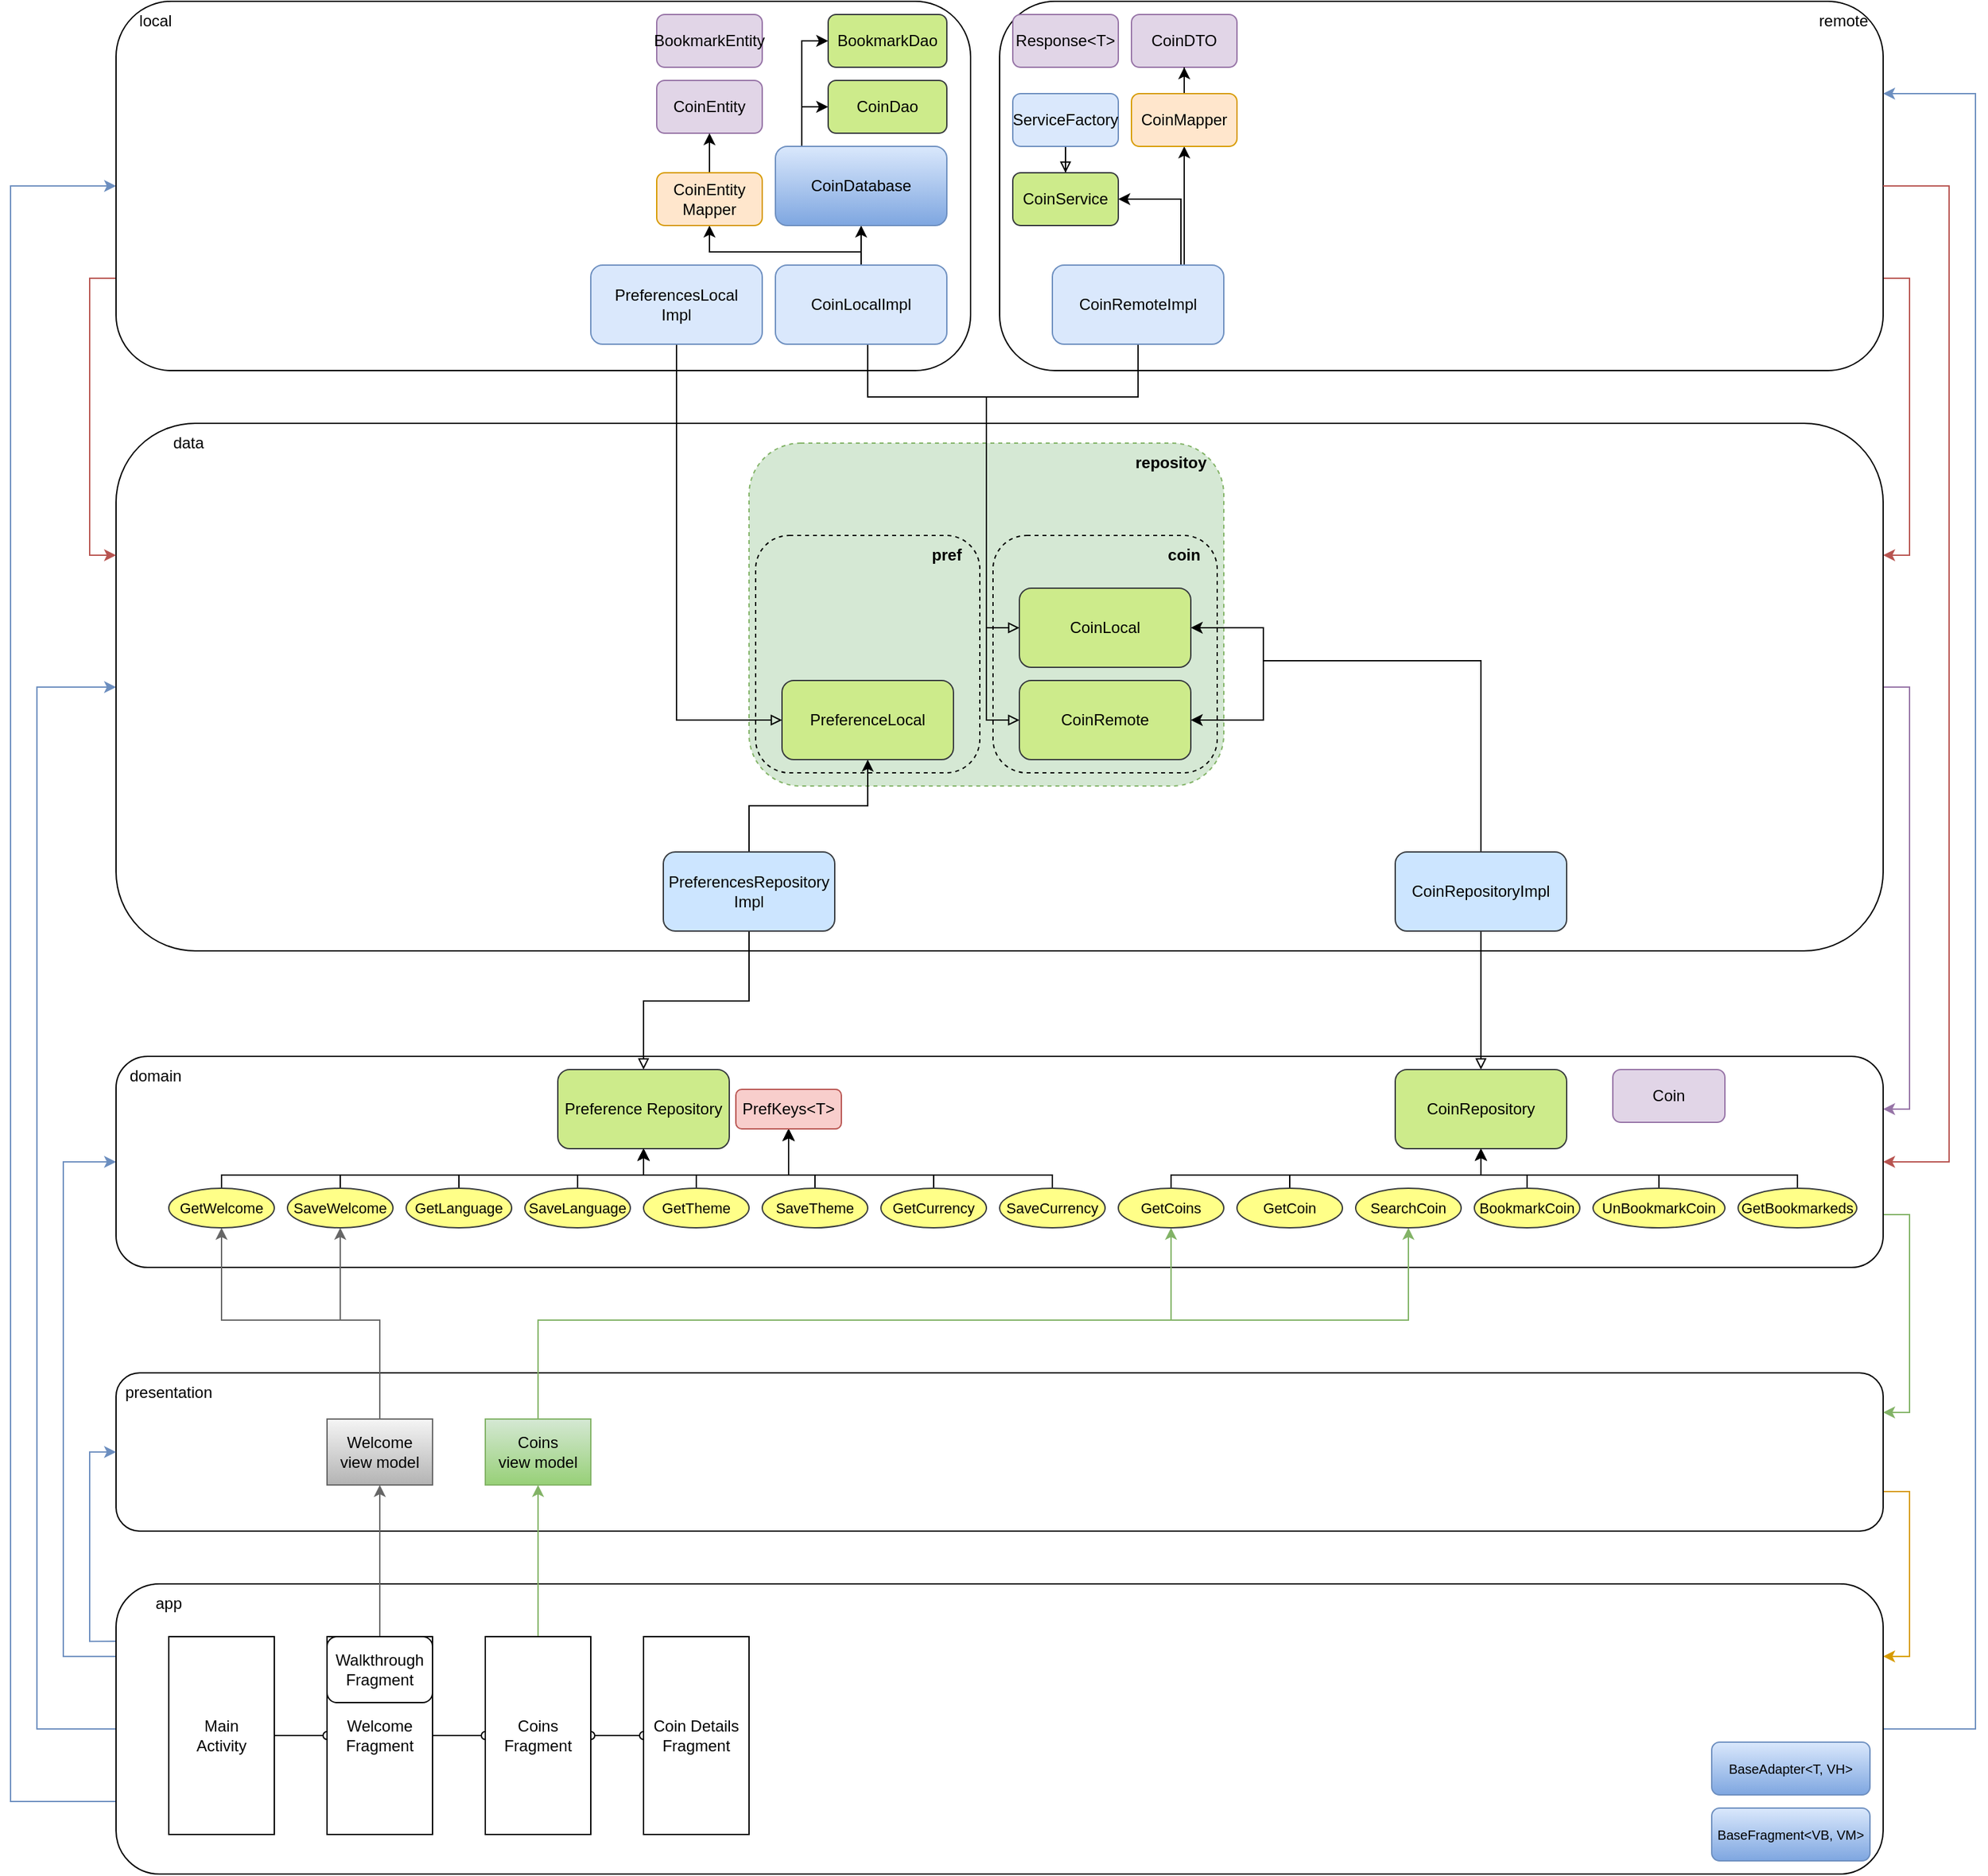 <mxfile version="20.5.3" type="embed"><diagram name="Page-1" id="-E-ZyIsvf_o6zxuURSaw"><mxGraphModel dx="1030" dy="540" grid="1" gridSize="10" guides="1" tooltips="1" connect="1" arrows="1" fold="1" page="1" pageScale="1" pageWidth="1100" pageHeight="850" math="0" shadow="0"><root><mxCell id="0"/><mxCell id="1" parent="0"/><mxCell id="66" style="edgeStyle=orthogonalEdgeStyle;rounded=0;orthogonalLoop=1;jettySize=auto;html=1;entryX=1;entryY=0.25;entryDx=0;entryDy=0;exitX=1;exitY=0.75;exitDx=0;exitDy=0;fillColor=#ffe6cc;strokeColor=#d79b00;" edge="1" parent="1" source="51" target="G5TcL7W7rNlP6_MCrIdF-5"><mxGeometry relative="1" as="geometry"/></mxCell><mxCell id="51" value="" style="rounded=1;whiteSpace=wrap;html=1;" parent="1" vertex="1"><mxGeometry x="100" y="1040" width="1340" height="120" as="geometry"/></mxCell><mxCell id="46" style="edgeStyle=orthogonalEdgeStyle;rounded=0;orthogonalLoop=1;jettySize=auto;html=1;entryX=1;entryY=0.25;entryDx=0;entryDy=0;exitX=1;exitY=0.75;exitDx=0;exitDy=0;fillColor=#f8cecc;strokeColor=#b85450;" parent="1" source="fiybinjcorVPDSeXrZhc-14" target="G5TcL7W7rNlP6_MCrIdF-7" edge="1"><mxGeometry relative="1" as="geometry"/></mxCell><mxCell id="fiybinjcorVPDSeXrZhc-14" value="" style="rounded=1;whiteSpace=wrap;html=1;sketch=0;" parent="1" vertex="1"><mxGeometry x="770" width="670" height="280" as="geometry"/></mxCell><mxCell id="8B-w7mvv9o2OIYqW0WXh-8" style="edgeStyle=orthogonalEdgeStyle;rounded=0;orthogonalLoop=1;jettySize=auto;html=1;entryX=1;entryY=0.25;entryDx=0;entryDy=0;fillColor=#dae8fc;strokeColor=#6c8ebf;" parent="1" target="fiybinjcorVPDSeXrZhc-14" edge="1"><mxGeometry relative="1" as="geometry"><Array as="points"><mxPoint x="1510" y="1310"/><mxPoint x="1510" y="70"/></Array><mxPoint x="1440" y="1310" as="sourcePoint"/></mxGeometry></mxCell><mxCell id="8B-w7mvv9o2OIYqW0WXh-9" style="edgeStyle=orthogonalEdgeStyle;rounded=0;orthogonalLoop=1;jettySize=auto;html=1;entryX=0;entryY=0.5;entryDx=0;entryDy=0;exitX=0;exitY=0.25;exitDx=0;exitDy=0;fillColor=#dae8fc;strokeColor=#6c8ebf;" parent="1" source="G5TcL7W7rNlP6_MCrIdF-5" target="G5TcL7W7rNlP6_MCrIdF-8" edge="1"><mxGeometry relative="1" as="geometry"><Array as="points"><mxPoint x="60" y="1255"/><mxPoint x="60" y="880"/></Array></mxGeometry></mxCell><mxCell id="8B-w7mvv9o2OIYqW0WXh-10" style="edgeStyle=orthogonalEdgeStyle;rounded=0;orthogonalLoop=1;jettySize=auto;html=1;entryX=0;entryY=0.5;entryDx=0;entryDy=0;exitX=0;exitY=0.5;exitDx=0;exitDy=0;fillColor=#dae8fc;strokeColor=#6c8ebf;" parent="1" source="G5TcL7W7rNlP6_MCrIdF-5" target="G5TcL7W7rNlP6_MCrIdF-7" edge="1"><mxGeometry relative="1" as="geometry"><Array as="points"><mxPoint x="40" y="1310"/><mxPoint x="40" y="520"/></Array></mxGeometry></mxCell><mxCell id="8B-w7mvv9o2OIYqW0WXh-11" style="edgeStyle=orthogonalEdgeStyle;rounded=0;orthogonalLoop=1;jettySize=auto;html=1;entryX=0;entryY=0.5;entryDx=0;entryDy=0;exitX=0;exitY=0.75;exitDx=0;exitDy=0;fillColor=#dae8fc;strokeColor=#6c8ebf;" parent="1" source="G5TcL7W7rNlP6_MCrIdF-5" target="diqrvNJ3otsn1pAlMp7g-17" edge="1"><mxGeometry relative="1" as="geometry"><Array as="points"><mxPoint x="20" y="1365"/><mxPoint x="20" y="140"/></Array></mxGeometry></mxCell><mxCell id="65" style="edgeStyle=orthogonalEdgeStyle;rounded=0;orthogonalLoop=1;jettySize=auto;html=1;entryX=0;entryY=0.5;entryDx=0;entryDy=0;exitX=0;exitY=0.198;exitDx=0;exitDy=0;exitPerimeter=0;fillColor=#dae8fc;strokeColor=#6c8ebf;" edge="1" parent="1" source="G5TcL7W7rNlP6_MCrIdF-5" target="51"><mxGeometry relative="1" as="geometry"/></mxCell><mxCell id="G5TcL7W7rNlP6_MCrIdF-5" value="" style="rounded=1;whiteSpace=wrap;html=1;" parent="1" vertex="1"><mxGeometry x="100" y="1200" width="1340" height="220" as="geometry"/></mxCell><mxCell id="69" style="edgeStyle=orthogonalEdgeStyle;rounded=0;orthogonalLoop=1;jettySize=auto;html=1;entryX=1;entryY=0.25;entryDx=0;entryDy=0;exitX=1;exitY=0.5;exitDx=0;exitDy=0;fillColor=#e1d5e7;strokeColor=#9673a6;" edge="1" parent="1" source="G5TcL7W7rNlP6_MCrIdF-7" target="G5TcL7W7rNlP6_MCrIdF-8"><mxGeometry relative="1" as="geometry"/></mxCell><mxCell id="G5TcL7W7rNlP6_MCrIdF-7" value="" style="rounded=1;whiteSpace=wrap;html=1;" parent="1" vertex="1"><mxGeometry x="100" y="320" width="1340" height="400" as="geometry"/></mxCell><mxCell id="67" style="edgeStyle=orthogonalEdgeStyle;rounded=0;orthogonalLoop=1;jettySize=auto;html=1;exitX=1;exitY=0.75;exitDx=0;exitDy=0;entryX=1;entryY=0.25;entryDx=0;entryDy=0;fillColor=#d5e8d4;strokeColor=#82b366;" edge="1" parent="1" source="G5TcL7W7rNlP6_MCrIdF-8" target="51"><mxGeometry relative="1" as="geometry"/></mxCell><mxCell id="G5TcL7W7rNlP6_MCrIdF-8" value="" style="rounded=1;whiteSpace=wrap;html=1;" parent="1" vertex="1"><mxGeometry x="100" y="800" width="1340" height="160" as="geometry"/></mxCell><mxCell id="9jZTcqss-zrhV2n4_d2R-40" style="edgeStyle=orthogonalEdgeStyle;rounded=0;orthogonalLoop=1;jettySize=auto;html=1;entryX=0;entryY=0.5;entryDx=0;entryDy=0;endArrow=oval;endFill=0;" parent="1" source="G5TcL7W7rNlP6_MCrIdF-10" target="G5TcL7W7rNlP6_MCrIdF-13" edge="1"><mxGeometry relative="1" as="geometry"/></mxCell><mxCell id="G5TcL7W7rNlP6_MCrIdF-10" value="Main&lt;br&gt;Activity" style="rounded=0;whiteSpace=wrap;html=1;" parent="1" vertex="1"><mxGeometry x="140" y="1240" width="80" height="150" as="geometry"/></mxCell><mxCell id="55" style="edgeStyle=orthogonalEdgeStyle;rounded=0;orthogonalLoop=1;jettySize=auto;html=1;fillColor=#f5f5f5;gradientColor=#b3b3b3;strokeColor=#666666;" parent="1" source="G5TcL7W7rNlP6_MCrIdF-12" target="G5TcL7W7rNlP6_MCrIdF-21" edge="1"><mxGeometry relative="1" as="geometry"><Array as="points"><mxPoint x="300" y="1000"/><mxPoint x="270" y="1000"/></Array></mxGeometry></mxCell><mxCell id="56" style="edgeStyle=orthogonalEdgeStyle;rounded=0;orthogonalLoop=1;jettySize=auto;html=1;entryX=0.5;entryY=1;entryDx=0;entryDy=0;fillColor=#f5f5f5;gradientColor=#b3b3b3;strokeColor=#666666;" parent="1" source="G5TcL7W7rNlP6_MCrIdF-12" target="G5TcL7W7rNlP6_MCrIdF-20" edge="1"><mxGeometry relative="1" as="geometry"><Array as="points"><mxPoint x="300" y="1000"/><mxPoint x="180" y="1000"/></Array></mxGeometry></mxCell><mxCell id="G5TcL7W7rNlP6_MCrIdF-12" value="Welcome&lt;br&gt;view model" style="rounded=0;whiteSpace=wrap;html=1;fillColor=#f5f5f5;gradientColor=#b3b3b3;strokeColor=#666666;" parent="1" vertex="1"><mxGeometry x="260" y="1075" width="80" height="50" as="geometry"/></mxCell><mxCell id="9jZTcqss-zrhV2n4_d2R-38" style="edgeStyle=orthogonalEdgeStyle;rounded=0;orthogonalLoop=1;jettySize=auto;html=1;entryX=0;entryY=0.5;entryDx=0;entryDy=0;endArrow=oval;endFill=0;" parent="1" source="G5TcL7W7rNlP6_MCrIdF-13" target="G5TcL7W7rNlP6_MCrIdF-15" edge="1"><mxGeometry relative="1" as="geometry"/></mxCell><mxCell id="57" style="edgeStyle=orthogonalEdgeStyle;rounded=0;orthogonalLoop=1;jettySize=auto;html=1;fillColor=#f5f5f5;gradientColor=#b3b3b3;strokeColor=#666666;" parent="1" source="G5TcL7W7rNlP6_MCrIdF-13" target="G5TcL7W7rNlP6_MCrIdF-12" edge="1"><mxGeometry relative="1" as="geometry"/></mxCell><mxCell id="G5TcL7W7rNlP6_MCrIdF-13" value="Welcome Fragment" style="rounded=0;whiteSpace=wrap;html=1;" parent="1" vertex="1"><mxGeometry x="260" y="1240" width="80" height="150" as="geometry"/></mxCell><mxCell id="59" style="edgeStyle=orthogonalEdgeStyle;rounded=0;orthogonalLoop=1;jettySize=auto;html=1;fillColor=#d5e8d4;gradientColor=#97d077;strokeColor=#82b366;" parent="1" source="G5TcL7W7rNlP6_MCrIdF-14" target="9jZTcqss-zrhV2n4_d2R-4" edge="1"><mxGeometry relative="1" as="geometry"><Array as="points"><mxPoint x="420" y="1000"/><mxPoint x="900" y="1000"/></Array></mxGeometry></mxCell><mxCell id="60" style="edgeStyle=orthogonalEdgeStyle;rounded=0;orthogonalLoop=1;jettySize=auto;html=1;fillColor=#d5e8d4;gradientColor=#97d077;strokeColor=#82b366;" parent="1" source="G5TcL7W7rNlP6_MCrIdF-14" target="45" edge="1"><mxGeometry relative="1" as="geometry"><Array as="points"><mxPoint x="420" y="1000"/><mxPoint x="1080" y="1000"/></Array></mxGeometry></mxCell><mxCell id="G5TcL7W7rNlP6_MCrIdF-14" value="Coins&lt;br&gt;view model" style="rounded=0;whiteSpace=wrap;html=1;fillColor=#d5e8d4;gradientColor=#97d077;strokeColor=#82b366;" parent="1" vertex="1"><mxGeometry x="380" y="1075" width="80" height="50" as="geometry"/></mxCell><mxCell id="9jZTcqss-zrhV2n4_d2R-41" style="edgeStyle=orthogonalEdgeStyle;rounded=0;orthogonalLoop=1;jettySize=auto;html=1;entryX=0;entryY=0.5;entryDx=0;entryDy=0;endArrow=oval;endFill=0;startArrow=oval;startFill=0;" parent="1" source="G5TcL7W7rNlP6_MCrIdF-15" target="G5TcL7W7rNlP6_MCrIdF-17" edge="1"><mxGeometry relative="1" as="geometry"/></mxCell><mxCell id="58" style="edgeStyle=orthogonalEdgeStyle;rounded=0;orthogonalLoop=1;jettySize=auto;html=1;fillColor=#d5e8d4;gradientColor=#97d077;strokeColor=#82b366;" parent="1" source="G5TcL7W7rNlP6_MCrIdF-15" target="G5TcL7W7rNlP6_MCrIdF-14" edge="1"><mxGeometry relative="1" as="geometry"/></mxCell><mxCell id="G5TcL7W7rNlP6_MCrIdF-15" value="Coins Fragment" style="rounded=0;whiteSpace=wrap;html=1;" parent="1" vertex="1"><mxGeometry x="380" y="1240" width="80" height="150" as="geometry"/></mxCell><mxCell id="G5TcL7W7rNlP6_MCrIdF-17" value="Coin Details&lt;br&gt;Fragment" style="rounded=0;whiteSpace=wrap;html=1;" parent="1" vertex="1"><mxGeometry x="500" y="1240" width="80" height="150" as="geometry"/></mxCell><mxCell id="G5TcL7W7rNlP6_MCrIdF-18" value="&lt;font style=&quot;font-size: 12px;&quot;&gt;Preference Repository&lt;/font&gt;" style="rounded=1;whiteSpace=wrap;html=1;fillColor=#cdeb8b;strokeColor=#36393d;" parent="1" vertex="1"><mxGeometry x="435" y="810" width="130" height="60" as="geometry"/></mxCell><mxCell id="diqrvNJ3otsn1pAlMp7g-2" style="edgeStyle=orthogonalEdgeStyle;rounded=0;orthogonalLoop=1;jettySize=auto;html=1;entryX=0.5;entryY=1;entryDx=0;entryDy=0;" parent="1" source="G5TcL7W7rNlP6_MCrIdF-20" target="G5TcL7W7rNlP6_MCrIdF-18" edge="1"><mxGeometry relative="1" as="geometry"><Array as="points"><mxPoint x="180" y="890"/><mxPoint x="500" y="890"/></Array></mxGeometry></mxCell><mxCell id="9Tw6lJnZpnQ8Tx6MwDwL-4" style="edgeStyle=orthogonalEdgeStyle;rounded=0;orthogonalLoop=1;jettySize=auto;html=1;entryX=0.5;entryY=1;entryDx=0;entryDy=0;" parent="1" source="G5TcL7W7rNlP6_MCrIdF-20" target="diqrvNJ3otsn1pAlMp7g-54" edge="1"><mxGeometry relative="1" as="geometry"><Array as="points"><mxPoint x="180" y="890"/><mxPoint x="610" y="890"/></Array></mxGeometry></mxCell><mxCell id="G5TcL7W7rNlP6_MCrIdF-20" value="GetWelcome" style="ellipse;whiteSpace=wrap;html=1;fontSize=11;fillColor=#ffff88;strokeColor=#36393d;" parent="1" vertex="1"><mxGeometry x="140" y="900" width="80" height="30" as="geometry"/></mxCell><mxCell id="diqrvNJ3otsn1pAlMp7g-3" style="edgeStyle=orthogonalEdgeStyle;rounded=0;orthogonalLoop=1;jettySize=auto;html=1;" parent="1" source="G5TcL7W7rNlP6_MCrIdF-21" target="G5TcL7W7rNlP6_MCrIdF-18" edge="1"><mxGeometry relative="1" as="geometry"><Array as="points"><mxPoint x="270" y="890"/><mxPoint x="500" y="890"/></Array></mxGeometry></mxCell><mxCell id="9Tw6lJnZpnQ8Tx6MwDwL-5" style="edgeStyle=orthogonalEdgeStyle;rounded=0;orthogonalLoop=1;jettySize=auto;html=1;" parent="1" source="G5TcL7W7rNlP6_MCrIdF-21" target="diqrvNJ3otsn1pAlMp7g-54" edge="1"><mxGeometry relative="1" as="geometry"><Array as="points"><mxPoint x="270" y="890"/><mxPoint x="610" y="890"/></Array></mxGeometry></mxCell><mxCell id="G5TcL7W7rNlP6_MCrIdF-21" value="SaveWelcome" style="ellipse;whiteSpace=wrap;html=1;fontSize=11;fillColor=#ffff88;strokeColor=#36393d;" parent="1" vertex="1"><mxGeometry x="230" y="900" width="80" height="30" as="geometry"/></mxCell><mxCell id="diqrvNJ3otsn1pAlMp7g-4" style="edgeStyle=orthogonalEdgeStyle;rounded=0;orthogonalLoop=1;jettySize=auto;html=1;" parent="1" source="G5TcL7W7rNlP6_MCrIdF-22" target="G5TcL7W7rNlP6_MCrIdF-18" edge="1"><mxGeometry relative="1" as="geometry"><Array as="points"><mxPoint x="360" y="890"/><mxPoint x="500" y="890"/></Array></mxGeometry></mxCell><mxCell id="9Tw6lJnZpnQ8Tx6MwDwL-6" style="edgeStyle=orthogonalEdgeStyle;rounded=0;orthogonalLoop=1;jettySize=auto;html=1;" parent="1" source="G5TcL7W7rNlP6_MCrIdF-22" target="diqrvNJ3otsn1pAlMp7g-54" edge="1"><mxGeometry relative="1" as="geometry"><Array as="points"><mxPoint x="360" y="890"/><mxPoint x="610" y="890"/></Array></mxGeometry></mxCell><mxCell id="G5TcL7W7rNlP6_MCrIdF-22" value="GetLanguage" style="ellipse;whiteSpace=wrap;html=1;fontSize=11;fillColor=#ffff88;strokeColor=#36393d;" parent="1" vertex="1"><mxGeometry x="320" y="900" width="80" height="30" as="geometry"/></mxCell><mxCell id="diqrvNJ3otsn1pAlMp7g-5" style="edgeStyle=orthogonalEdgeStyle;rounded=0;orthogonalLoop=1;jettySize=auto;html=1;entryX=0.5;entryY=1;entryDx=0;entryDy=0;" parent="1" source="G5TcL7W7rNlP6_MCrIdF-23" target="G5TcL7W7rNlP6_MCrIdF-18" edge="1"><mxGeometry relative="1" as="geometry"><Array as="points"><mxPoint x="450" y="890"/><mxPoint x="500" y="890"/></Array></mxGeometry></mxCell><mxCell id="9Tw6lJnZpnQ8Tx6MwDwL-7" style="edgeStyle=orthogonalEdgeStyle;rounded=0;orthogonalLoop=1;jettySize=auto;html=1;entryX=0.5;entryY=1;entryDx=0;entryDy=0;" parent="1" source="G5TcL7W7rNlP6_MCrIdF-23" target="diqrvNJ3otsn1pAlMp7g-54" edge="1"><mxGeometry relative="1" as="geometry"><Array as="points"><mxPoint x="450" y="890"/><mxPoint x="610" y="890"/></Array></mxGeometry></mxCell><mxCell id="G5TcL7W7rNlP6_MCrIdF-23" value="SaveLanguage" style="ellipse;whiteSpace=wrap;html=1;fontSize=11;fillColor=#ffff88;strokeColor=#36393d;" parent="1" vertex="1"><mxGeometry x="410" y="900" width="80" height="30" as="geometry"/></mxCell><mxCell id="diqrvNJ3otsn1pAlMp7g-6" style="edgeStyle=orthogonalEdgeStyle;rounded=0;orthogonalLoop=1;jettySize=auto;html=1;entryX=0.5;entryY=1;entryDx=0;entryDy=0;" parent="1" source="G5TcL7W7rNlP6_MCrIdF-24" target="G5TcL7W7rNlP6_MCrIdF-18" edge="1"><mxGeometry relative="1" as="geometry"><Array as="points"><mxPoint x="540" y="890"/><mxPoint x="500" y="890"/></Array></mxGeometry></mxCell><mxCell id="9Tw6lJnZpnQ8Tx6MwDwL-8" style="edgeStyle=orthogonalEdgeStyle;rounded=0;orthogonalLoop=1;jettySize=auto;html=1;" parent="1" source="G5TcL7W7rNlP6_MCrIdF-24" target="diqrvNJ3otsn1pAlMp7g-54" edge="1"><mxGeometry relative="1" as="geometry"><Array as="points"><mxPoint x="540" y="890"/><mxPoint x="610" y="890"/></Array></mxGeometry></mxCell><mxCell id="G5TcL7W7rNlP6_MCrIdF-24" value="GetTheme" style="ellipse;whiteSpace=wrap;html=1;fontSize=11;fillColor=#ffff88;strokeColor=#36393d;" parent="1" vertex="1"><mxGeometry x="500" y="900" width="80" height="30" as="geometry"/></mxCell><mxCell id="diqrvNJ3otsn1pAlMp7g-7" style="edgeStyle=orthogonalEdgeStyle;rounded=0;orthogonalLoop=1;jettySize=auto;html=1;entryX=0.5;entryY=1;entryDx=0;entryDy=0;" parent="1" source="G5TcL7W7rNlP6_MCrIdF-25" target="G5TcL7W7rNlP6_MCrIdF-18" edge="1"><mxGeometry relative="1" as="geometry"><Array as="points"><mxPoint x="630" y="890"/><mxPoint x="500" y="890"/></Array></mxGeometry></mxCell><mxCell id="9Tw6lJnZpnQ8Tx6MwDwL-9" style="edgeStyle=orthogonalEdgeStyle;rounded=0;orthogonalLoop=1;jettySize=auto;html=1;" parent="1" source="G5TcL7W7rNlP6_MCrIdF-25" target="diqrvNJ3otsn1pAlMp7g-54" edge="1"><mxGeometry relative="1" as="geometry"><Array as="points"><mxPoint x="630" y="890"/><mxPoint x="610" y="890"/></Array></mxGeometry></mxCell><mxCell id="G5TcL7W7rNlP6_MCrIdF-25" value="SaveTheme" style="ellipse;whiteSpace=wrap;html=1;fontSize=11;fillColor=#ffff88;strokeColor=#36393d;" parent="1" vertex="1"><mxGeometry x="590" y="900" width="80" height="30" as="geometry"/></mxCell><mxCell id="diqrvNJ3otsn1pAlMp7g-8" style="edgeStyle=orthogonalEdgeStyle;rounded=0;orthogonalLoop=1;jettySize=auto;html=1;entryX=0.5;entryY=1;entryDx=0;entryDy=0;" parent="1" source="G5TcL7W7rNlP6_MCrIdF-26" target="G5TcL7W7rNlP6_MCrIdF-18" edge="1"><mxGeometry relative="1" as="geometry"><Array as="points"><mxPoint x="720" y="890"/><mxPoint x="500" y="890"/></Array></mxGeometry></mxCell><mxCell id="G5TcL7W7rNlP6_MCrIdF-26" value="GetCurrency" style="ellipse;whiteSpace=wrap;html=1;fontSize=11;fillColor=#ffff88;strokeColor=#36393d;" parent="1" vertex="1"><mxGeometry x="680" y="900" width="80" height="30" as="geometry"/></mxCell><mxCell id="diqrvNJ3otsn1pAlMp7g-9" style="edgeStyle=orthogonalEdgeStyle;rounded=0;orthogonalLoop=1;jettySize=auto;html=1;entryX=0.5;entryY=1;entryDx=0;entryDy=0;" parent="1" source="G5TcL7W7rNlP6_MCrIdF-27" target="G5TcL7W7rNlP6_MCrIdF-18" edge="1"><mxGeometry relative="1" as="geometry"><Array as="points"><mxPoint x="810" y="890"/><mxPoint x="500" y="890"/></Array></mxGeometry></mxCell><mxCell id="G5TcL7W7rNlP6_MCrIdF-27" value="SaveCurrency" style="ellipse;whiteSpace=wrap;html=1;fontSize=11;fillColor=#ffff88;strokeColor=#36393d;" parent="1" vertex="1"><mxGeometry x="770" y="900" width="80" height="30" as="geometry"/></mxCell><mxCell id="G5TcL7W7rNlP6_MCrIdF-61" value="" style="edgeStyle=orthogonalEdgeStyle;rounded=0;orthogonalLoop=1;jettySize=auto;html=1;fontSize=12;" parent="1" edge="1"><mxGeometry relative="1" as="geometry"><mxPoint x="510" y="140" as="targetPoint"/></mxGeometry></mxCell><mxCell id="G5TcL7W7rNlP6_MCrIdF-68" value="" style="edgeStyle=orthogonalEdgeStyle;rounded=0;orthogonalLoop=1;jettySize=auto;html=1;fontSize=12;" parent="1" edge="1"><mxGeometry relative="1" as="geometry"><mxPoint x="370" y="70" as="targetPoint"/></mxGeometry></mxCell><mxCell id="G5TcL7W7rNlP6_MCrIdF-69" value="data" style="text;html=1;strokeColor=none;fillColor=none;align=center;verticalAlign=middle;whiteSpace=wrap;rounded=0;fontSize=12;" parent="1" vertex="1"><mxGeometry x="100" y="320" width="110" height="30" as="geometry"/></mxCell><mxCell id="G5TcL7W7rNlP6_MCrIdF-70" value="domain" style="text;html=1;strokeColor=none;fillColor=none;align=center;verticalAlign=middle;whiteSpace=wrap;rounded=0;fontSize=12;" parent="1" vertex="1"><mxGeometry x="100" y="800" width="60" height="30" as="geometry"/></mxCell><mxCell id="G5TcL7W7rNlP6_MCrIdF-71" value="app" style="text;html=1;strokeColor=none;fillColor=none;align=center;verticalAlign=middle;whiteSpace=wrap;rounded=0;fontSize=12;" parent="1" vertex="1"><mxGeometry x="100" y="1200" width="80" height="30" as="geometry"/></mxCell><mxCell id="G5TcL7W7rNlP6_MCrIdF-72" value="Walkthrough&lt;br&gt;Fragment" style="rounded=1;whiteSpace=wrap;html=1;fontSize=12;" parent="1" vertex="1"><mxGeometry x="260" y="1240" width="80" height="50" as="geometry"/></mxCell><mxCell id="diqrvNJ3otsn1pAlMp7g-10" value="" style="rounded=1;whiteSpace=wrap;html=1;fontSize=12;dashed=1;fillColor=#d5e8d4;strokeColor=#82b366;" parent="1" vertex="1"><mxGeometry x="580" y="335" width="360" height="260" as="geometry"/></mxCell><mxCell id="fiybinjcorVPDSeXrZhc-3" value="" style="rounded=1;whiteSpace=wrap;html=1;fontSize=12;dashed=1;fillColor=none;" parent="1" vertex="1"><mxGeometry x="765" y="405" width="170" height="180" as="geometry"/></mxCell><mxCell id="diqrvNJ3otsn1pAlMp7g-19" value="" style="rounded=1;whiteSpace=wrap;html=1;fontSize=12;dashed=1;fillColor=none;" parent="1" vertex="1"><mxGeometry x="585" y="405" width="170" height="180" as="geometry"/></mxCell><mxCell id="diqrvNJ3otsn1pAlMp7g-11" value="&lt;b&gt;repositoy&lt;/b&gt;" style="text;html=1;strokeColor=none;fillColor=none;align=center;verticalAlign=middle;whiteSpace=wrap;rounded=0;fontSize=12;rotation=0;" parent="1" vertex="1"><mxGeometry x="860" y="335" width="80" height="30" as="geometry"/></mxCell><mxCell id="diqrvNJ3otsn1pAlMp7g-12" value="PreferenceLocal" style="rounded=1;whiteSpace=wrap;html=1;fillColor=#cdeb8b;strokeColor=#36393d;" parent="1" vertex="1"><mxGeometry x="605" y="515" width="130" height="60" as="geometry"/></mxCell><mxCell id="70" style="edgeStyle=orthogonalEdgeStyle;rounded=0;orthogonalLoop=1;jettySize=auto;html=1;exitX=0;exitY=0.75;exitDx=0;exitDy=0;entryX=0;entryY=0.25;entryDx=0;entryDy=0;fillColor=#f8cecc;strokeColor=#b85450;" edge="1" parent="1" source="diqrvNJ3otsn1pAlMp7g-17" target="G5TcL7W7rNlP6_MCrIdF-7"><mxGeometry relative="1" as="geometry"/></mxCell><mxCell id="diqrvNJ3otsn1pAlMp7g-17" value="" style="rounded=1;whiteSpace=wrap;html=1;" parent="1" vertex="1"><mxGeometry x="100" width="648" height="280" as="geometry"/></mxCell><mxCell id="diqrvNJ3otsn1pAlMp7g-18" value="local" style="text;html=1;strokeColor=none;fillColor=none;align=center;verticalAlign=middle;whiteSpace=wrap;rounded=0;fontSize=12;" parent="1" vertex="1"><mxGeometry x="100" width="60" height="30" as="geometry"/></mxCell><mxCell id="diqrvNJ3otsn1pAlMp7g-20" value="&lt;b&gt;pref&lt;/b&gt;" style="text;html=1;strokeColor=none;fillColor=none;align=center;verticalAlign=middle;whiteSpace=wrap;rounded=0;fontSize=12;rotation=0;" parent="1" vertex="1"><mxGeometry x="700" y="405" width="60" height="30" as="geometry"/></mxCell><mxCell id="Bk7aKHN5v20y-Ur-kaEv-2" style="edgeStyle=orthogonalEdgeStyle;rounded=0;orthogonalLoop=1;jettySize=auto;html=1;endArrow=block;endFill=0;exitX=0.5;exitY=1;exitDx=0;exitDy=0;" parent="1" source="diqrvNJ3otsn1pAlMp7g-21" target="diqrvNJ3otsn1pAlMp7g-12" edge="1"><mxGeometry relative="1" as="geometry"><Array as="points"><mxPoint x="525" y="545"/></Array></mxGeometry></mxCell><mxCell id="diqrvNJ3otsn1pAlMp7g-21" value="PreferencesLocal&lt;br&gt;Impl" style="rounded=1;whiteSpace=wrap;html=1;fillColor=#dae8fc;strokeColor=#6c8ebf;" parent="1" vertex="1"><mxGeometry x="460" y="200" width="130" height="60" as="geometry"/></mxCell><mxCell id="fiybinjcorVPDSeXrZhc-8" style="edgeStyle=orthogonalEdgeStyle;rounded=0;orthogonalLoop=1;jettySize=auto;html=1;entryX=0.5;entryY=1;entryDx=0;entryDy=0;" parent="1" source="diqrvNJ3otsn1pAlMp7g-28" target="diqrvNJ3otsn1pAlMp7g-12" edge="1"><mxGeometry relative="1" as="geometry"/></mxCell><mxCell id="9jZTcqss-zrhV2n4_d2R-27" style="edgeStyle=orthogonalEdgeStyle;rounded=0;orthogonalLoop=1;jettySize=auto;html=1;endArrow=block;endFill=0;" parent="1" source="diqrvNJ3otsn1pAlMp7g-28" target="G5TcL7W7rNlP6_MCrIdF-18" edge="1"><mxGeometry relative="1" as="geometry"><Array as="points"><mxPoint x="580" y="758"/><mxPoint x="500" y="758"/></Array></mxGeometry></mxCell><mxCell id="diqrvNJ3otsn1pAlMp7g-28" value="PreferencesRepository&lt;br&gt;Impl" style="rounded=1;whiteSpace=wrap;html=1;fillColor=#cce5ff;strokeColor=#36393d;" parent="1" vertex="1"><mxGeometry x="515" y="645" width="130" height="60" as="geometry"/></mxCell><mxCell id="diqrvNJ3otsn1pAlMp7g-54" value="PrefKeys&amp;lt;T&amp;gt;" style="rounded=1;whiteSpace=wrap;html=1;fillColor=#f8cecc;strokeColor=#b85450;" parent="1" vertex="1"><mxGeometry x="570" y="825" width="80" height="30" as="geometry"/></mxCell><mxCell id="fiybinjcorVPDSeXrZhc-2" value="CoinRemote" style="rounded=1;whiteSpace=wrap;html=1;fillColor=#cdeb8b;strokeColor=#36393d;" parent="1" vertex="1"><mxGeometry x="785" y="515" width="130" height="60" as="geometry"/></mxCell><mxCell id="fiybinjcorVPDSeXrZhc-4" value="&lt;div&gt;&lt;b&gt;coin&lt;/b&gt;&lt;/div&gt;" style="text;html=1;strokeColor=none;fillColor=none;align=center;verticalAlign=middle;whiteSpace=wrap;rounded=0;fontSize=12;rotation=0;" parent="1" vertex="1"><mxGeometry x="880" y="405" width="60" height="30" as="geometry"/></mxCell><mxCell id="41" style="edgeStyle=orthogonalEdgeStyle;rounded=0;orthogonalLoop=1;jettySize=auto;html=1;endArrow=block;endFill=0;" parent="1" source="fiybinjcorVPDSeXrZhc-9" target="9jZTcqss-zrhV2n4_d2R-1" edge="1"><mxGeometry relative="1" as="geometry"/></mxCell><mxCell id="42" style="edgeStyle=orthogonalEdgeStyle;rounded=0;orthogonalLoop=1;jettySize=auto;html=1;entryX=1;entryY=0.5;entryDx=0;entryDy=0;exitX=0.5;exitY=0;exitDx=0;exitDy=0;" parent="1" source="fiybinjcorVPDSeXrZhc-9" target="fiybinjcorVPDSeXrZhc-2" edge="1"><mxGeometry relative="1" as="geometry"><Array as="points"><mxPoint x="1135" y="500"/><mxPoint x="970" y="500"/><mxPoint x="970" y="545"/></Array></mxGeometry></mxCell><mxCell id="63" style="edgeStyle=orthogonalEdgeStyle;rounded=0;orthogonalLoop=1;jettySize=auto;html=1;entryX=1;entryY=0.5;entryDx=0;entryDy=0;exitX=0.5;exitY=0;exitDx=0;exitDy=0;" parent="1" source="fiybinjcorVPDSeXrZhc-9" target="Bk7aKHN5v20y-Ur-kaEv-1" edge="1"><mxGeometry relative="1" as="geometry"><Array as="points"><mxPoint x="1135" y="500"/><mxPoint x="970" y="500"/><mxPoint x="970" y="475"/></Array></mxGeometry></mxCell><mxCell id="fiybinjcorVPDSeXrZhc-9" value="CoinRepositoryImpl" style="rounded=1;whiteSpace=wrap;html=1;fillColor=#cce5ff;strokeColor=#36393d;" parent="1" vertex="1"><mxGeometry x="1070" y="645" width="130" height="60" as="geometry"/></mxCell><mxCell id="8B-w7mvv9o2OIYqW0WXh-18" style="edgeStyle=orthogonalEdgeStyle;rounded=0;orthogonalLoop=1;jettySize=auto;html=1;entryX=1;entryY=0.5;entryDx=0;entryDy=0;exitX=1;exitY=0.5;exitDx=0;exitDy=0;fillColor=#f8cecc;strokeColor=#b85450;" parent="1" source="fiybinjcorVPDSeXrZhc-14" target="G5TcL7W7rNlP6_MCrIdF-8" edge="1"><mxGeometry relative="1" as="geometry"><Array as="points"><mxPoint x="1490" y="140"/><mxPoint x="1490" y="880"/></Array></mxGeometry></mxCell><mxCell id="fiybinjcorVPDSeXrZhc-15" value="remote" style="text;html=1;strokeColor=none;fillColor=none;align=center;verticalAlign=middle;whiteSpace=wrap;rounded=0;fontSize=12;" parent="1" vertex="1"><mxGeometry x="1380" width="60" height="30" as="geometry"/></mxCell><mxCell id="9jZTcqss-zrhV2n4_d2R-43" style="edgeStyle=orthogonalEdgeStyle;rounded=0;orthogonalLoop=1;jettySize=auto;html=1;endArrow=block;endFill=0;exitX=0.5;exitY=1;exitDx=0;exitDy=0;" parent="1" source="fiybinjcorVPDSeXrZhc-16" target="fiybinjcorVPDSeXrZhc-2" edge="1"><mxGeometry relative="1" as="geometry"><Array as="points"><mxPoint x="875" y="300"/><mxPoint x="760" y="300"/><mxPoint x="760" y="545"/></Array></mxGeometry></mxCell><mxCell id="31" style="edgeStyle=orthogonalEdgeStyle;rounded=0;orthogonalLoop=1;jettySize=auto;html=1;exitX=0.75;exitY=0;exitDx=0;exitDy=0;endArrow=classic;endFill=1;" parent="1" source="fiybinjcorVPDSeXrZhc-16" target="30" edge="1"><mxGeometry relative="1" as="geometry"><Array as="points"><mxPoint x="910" y="200"/></Array></mxGeometry></mxCell><mxCell id="32" style="edgeStyle=orthogonalEdgeStyle;rounded=0;orthogonalLoop=1;jettySize=auto;html=1;exitX=0.75;exitY=0;exitDx=0;exitDy=0;entryX=1;entryY=0.5;entryDx=0;entryDy=0;endArrow=classic;endFill=1;" parent="1" source="fiybinjcorVPDSeXrZhc-16" target="29" edge="1"><mxGeometry relative="1" as="geometry"><Array as="points"><mxPoint x="907" y="150"/></Array></mxGeometry></mxCell><mxCell id="fiybinjcorVPDSeXrZhc-16" value="CoinRemoteImpl" style="rounded=1;whiteSpace=wrap;html=1;fillColor=#dae8fc;strokeColor=#6c8ebf;" parent="1" vertex="1"><mxGeometry x="810" y="200" width="130" height="60" as="geometry"/></mxCell><mxCell id="L_DS6JSA2GLXRO1kF6Bz-3" value="CoinDTO" style="rounded=1;whiteSpace=wrap;html=1;fillColor=#e1d5e7;strokeColor=#9673a6;" parent="1" vertex="1"><mxGeometry x="870" y="10" width="80" height="40" as="geometry"/></mxCell><mxCell id="L_DS6JSA2GLXRO1kF6Bz-5" value="Response&amp;lt;T&amp;gt;" style="rounded=1;whiteSpace=wrap;html=1;fillColor=#e1d5e7;strokeColor=#9673a6;" parent="1" vertex="1"><mxGeometry x="780" y="10" width="80" height="40" as="geometry"/></mxCell><mxCell id="L_DS6JSA2GLXRO1kF6Bz-6" value="Coin" style="rounded=1;whiteSpace=wrap;html=1;fillColor=#e1d5e7;strokeColor=#9673a6;" parent="1" vertex="1"><mxGeometry x="1235" y="810" width="85" height="40" as="geometry"/></mxCell><mxCell id="9jZTcqss-zrhV2n4_d2R-1" value="&lt;font style=&quot;font-size: 12px;&quot;&gt;CoinRepository&lt;/font&gt;" style="rounded=1;whiteSpace=wrap;html=1;fillColor=#cdeb8b;strokeColor=#36393d;" parent="1" vertex="1"><mxGeometry x="1070" y="810" width="130" height="60" as="geometry"/></mxCell><mxCell id="9jZTcqss-zrhV2n4_d2R-2" style="edgeStyle=orthogonalEdgeStyle;rounded=0;orthogonalLoop=1;jettySize=auto;html=1;entryX=0.5;entryY=1;entryDx=0;entryDy=0;" parent="1" source="9jZTcqss-zrhV2n4_d2R-4" target="9jZTcqss-zrhV2n4_d2R-1" edge="1"><mxGeometry relative="1" as="geometry"><Array as="points"><mxPoint x="900" y="890"/><mxPoint x="1135" y="890"/></Array></mxGeometry></mxCell><mxCell id="9jZTcqss-zrhV2n4_d2R-4" value="GetCoins" style="ellipse;whiteSpace=wrap;html=1;fontSize=11;fillColor=#ffff88;strokeColor=#36393d;" parent="1" vertex="1"><mxGeometry x="860" y="900" width="80" height="30" as="geometry"/></mxCell><mxCell id="9jZTcqss-zrhV2n4_d2R-5" style="edgeStyle=orthogonalEdgeStyle;rounded=0;orthogonalLoop=1;jettySize=auto;html=1;" parent="1" source="9jZTcqss-zrhV2n4_d2R-7" target="9jZTcqss-zrhV2n4_d2R-1" edge="1"><mxGeometry relative="1" as="geometry"><Array as="points"><mxPoint x="990" y="890"/><mxPoint x="1135" y="890"/></Array></mxGeometry></mxCell><mxCell id="9jZTcqss-zrhV2n4_d2R-7" value="GetCoin" style="ellipse;whiteSpace=wrap;html=1;fontSize=11;fillColor=#ffff88;strokeColor=#36393d;" parent="1" vertex="1"><mxGeometry x="950" y="900" width="80" height="30" as="geometry"/></mxCell><mxCell id="9jZTcqss-zrhV2n4_d2R-11" style="edgeStyle=orthogonalEdgeStyle;rounded=0;orthogonalLoop=1;jettySize=auto;html=1;entryX=0.5;entryY=1;entryDx=0;entryDy=0;" parent="1" source="9jZTcqss-zrhV2n4_d2R-13" target="9jZTcqss-zrhV2n4_d2R-1" edge="1"><mxGeometry relative="1" as="geometry"><Array as="points"><mxPoint x="1170" y="890"/><mxPoint x="1135" y="890"/></Array></mxGeometry></mxCell><mxCell id="9jZTcqss-zrhV2n4_d2R-13" value="BookmarkCoin" style="ellipse;whiteSpace=wrap;html=1;fontSize=11;fillColor=#ffff88;strokeColor=#36393d;" parent="1" vertex="1"><mxGeometry x="1130" y="900" width="80" height="30" as="geometry"/></mxCell><mxCell id="9jZTcqss-zrhV2n4_d2R-14" style="edgeStyle=orthogonalEdgeStyle;rounded=0;orthogonalLoop=1;jettySize=auto;html=1;entryX=0.5;entryY=1;entryDx=0;entryDy=0;exitX=0.5;exitY=0;exitDx=0;exitDy=0;" parent="1" source="9jZTcqss-zrhV2n4_d2R-16" target="9jZTcqss-zrhV2n4_d2R-1" edge="1"><mxGeometry relative="1" as="geometry"><Array as="points"><mxPoint x="1270" y="890"/><mxPoint x="1135" y="890"/></Array></mxGeometry></mxCell><mxCell id="9jZTcqss-zrhV2n4_d2R-16" value="UnBookmarkCoin" style="ellipse;whiteSpace=wrap;html=1;fontSize=11;fillColor=#ffff88;strokeColor=#36393d;" parent="1" vertex="1"><mxGeometry x="1220" y="900" width="100" height="30" as="geometry"/></mxCell><mxCell id="9jZTcqss-zrhV2n4_d2R-35" value="&lt;font style=&quot;font-size: 10px;&quot;&gt;BaseAdapter&amp;lt;T, VH&amp;gt;&lt;br&gt;&lt;/font&gt;" style="rounded=1;whiteSpace=wrap;html=1;fillColor=#dae8fc;strokeColor=#6c8ebf;gradientColor=#7ea6e0;" parent="1" vertex="1"><mxGeometry x="1310" y="1320" width="120" height="40" as="geometry"/></mxCell><mxCell id="9jZTcqss-zrhV2n4_d2R-36" value="&lt;font style=&quot;font-size: 10px;&quot;&gt;BaseFragment&amp;lt;VB, VM&amp;gt;&lt;br&gt;&lt;/font&gt;" style="rounded=1;whiteSpace=wrap;html=1;fillColor=#dae8fc;strokeColor=#6c8ebf;gradientColor=#7ea6e0;" parent="1" vertex="1"><mxGeometry x="1310" y="1370" width="120" height="40" as="geometry"/></mxCell><mxCell id="Bk7aKHN5v20y-Ur-kaEv-1" value="CoinLocal" style="rounded=1;whiteSpace=wrap;html=1;fillColor=#cdeb8b;strokeColor=#36393d;" parent="1" vertex="1"><mxGeometry x="785" y="445" width="130" height="60" as="geometry"/></mxCell><mxCell id="Bk7aKHN5v20y-Ur-kaEv-4" style="edgeStyle=orthogonalEdgeStyle;rounded=0;orthogonalLoop=1;jettySize=auto;html=1;endArrow=block;endFill=0;entryX=0;entryY=0.5;entryDx=0;entryDy=0;" parent="1" source="Bk7aKHN5v20y-Ur-kaEv-3" target="Bk7aKHN5v20y-Ur-kaEv-1" edge="1"><mxGeometry relative="1" as="geometry"><Array as="points"><mxPoint x="670" y="300"/><mxPoint x="760" y="300"/><mxPoint x="760" y="475"/></Array></mxGeometry></mxCell><mxCell id="Bk7aKHN5v20y-Ur-kaEv-6" style="edgeStyle=orthogonalEdgeStyle;rounded=0;orthogonalLoop=1;jettySize=auto;html=1;" parent="1" source="Bk7aKHN5v20y-Ur-kaEv-3" target="Bk7aKHN5v20y-Ur-kaEv-5" edge="1"><mxGeometry relative="1" as="geometry"/></mxCell><mxCell id="Bk7aKHN5v20y-Ur-kaEv-15" style="edgeStyle=orthogonalEdgeStyle;rounded=0;orthogonalLoop=1;jettySize=auto;html=1;exitX=0.5;exitY=0;exitDx=0;exitDy=0;entryX=0.5;entryY=1;entryDx=0;entryDy=0;" parent="1" source="Bk7aKHN5v20y-Ur-kaEv-3" target="Bk7aKHN5v20y-Ur-kaEv-13" edge="1"><mxGeometry relative="1" as="geometry"><Array as="points"><mxPoint x="665" y="190"/><mxPoint x="550" y="190"/></Array></mxGeometry></mxCell><mxCell id="Bk7aKHN5v20y-Ur-kaEv-3" value="CoinLocalImpl" style="rounded=1;whiteSpace=wrap;html=1;fillColor=#dae8fc;strokeColor=#6c8ebf;" parent="1" vertex="1"><mxGeometry x="600" y="200" width="130" height="60" as="geometry"/></mxCell><mxCell id="Bk7aKHN5v20y-Ur-kaEv-9" style="edgeStyle=orthogonalEdgeStyle;rounded=0;orthogonalLoop=1;jettySize=auto;html=1;entryX=0;entryY=0.5;entryDx=0;entryDy=0;" parent="1" source="Bk7aKHN5v20y-Ur-kaEv-5" target="Bk7aKHN5v20y-Ur-kaEv-8" edge="1"><mxGeometry relative="1" as="geometry"><Array as="points"><mxPoint x="620" y="30"/></Array></mxGeometry></mxCell><mxCell id="Bk7aKHN5v20y-Ur-kaEv-10" style="edgeStyle=orthogonalEdgeStyle;rounded=0;orthogonalLoop=1;jettySize=auto;html=1;entryX=0;entryY=0.5;entryDx=0;entryDy=0;" parent="1" source="Bk7aKHN5v20y-Ur-kaEv-5" target="Bk7aKHN5v20y-Ur-kaEv-7" edge="1"><mxGeometry relative="1" as="geometry"><Array as="points"><mxPoint x="620" y="80"/></Array></mxGeometry></mxCell><mxCell id="Bk7aKHN5v20y-Ur-kaEv-5" value="CoinDatabase" style="rounded=1;whiteSpace=wrap;html=1;fillColor=#dae8fc;strokeColor=#6c8ebf;gradientColor=#7ea6e0;" parent="1" vertex="1"><mxGeometry x="600" y="110" width="130" height="60" as="geometry"/></mxCell><mxCell id="Bk7aKHN5v20y-Ur-kaEv-7" value="CoinDao" style="rounded=1;whiteSpace=wrap;html=1;fillColor=#cdeb8b;strokeColor=#36393d;" parent="1" vertex="1"><mxGeometry x="640" y="60" width="90" height="40" as="geometry"/></mxCell><mxCell id="Bk7aKHN5v20y-Ur-kaEv-8" value="BookmarkDao" style="rounded=1;whiteSpace=wrap;html=1;fillColor=#cdeb8b;strokeColor=#36393d;" parent="1" vertex="1"><mxGeometry x="640" y="10" width="90" height="40" as="geometry"/></mxCell><mxCell id="Bk7aKHN5v20y-Ur-kaEv-11" value="CoinEntity" style="rounded=1;whiteSpace=wrap;html=1;fillColor=#e1d5e7;strokeColor=#9673a6;" parent="1" vertex="1"><mxGeometry x="510" y="60" width="80" height="40" as="geometry"/></mxCell><mxCell id="Bk7aKHN5v20y-Ur-kaEv-12" value="BookmarkEntity" style="rounded=1;whiteSpace=wrap;html=1;fillColor=#e1d5e7;strokeColor=#9673a6;" parent="1" vertex="1"><mxGeometry x="510" y="10" width="80" height="40" as="geometry"/></mxCell><mxCell id="Bk7aKHN5v20y-Ur-kaEv-14" style="edgeStyle=orthogonalEdgeStyle;rounded=0;orthogonalLoop=1;jettySize=auto;html=1;" parent="1" source="Bk7aKHN5v20y-Ur-kaEv-13" target="Bk7aKHN5v20y-Ur-kaEv-11" edge="1"><mxGeometry relative="1" as="geometry"/></mxCell><mxCell id="Bk7aKHN5v20y-Ur-kaEv-13" value="CoinEntity&lt;br&gt;Mapper" style="rounded=1;whiteSpace=wrap;html=1;fillColor=#ffe6cc;strokeColor=#d79b00;" parent="1" vertex="1"><mxGeometry x="510" y="130" width="80" height="40" as="geometry"/></mxCell><mxCell id="9" style="edgeStyle=orthogonalEdgeStyle;rounded=0;orthogonalLoop=1;jettySize=auto;html=1;endArrow=classic;endFill=1;" parent="1" edge="1"><mxGeometry relative="1" as="geometry"><mxPoint x="1170" y="690" as="targetPoint"/></mxGeometry></mxCell><mxCell id="36" style="edgeStyle=orthogonalEdgeStyle;rounded=0;orthogonalLoop=1;jettySize=auto;html=1;endArrow=classic;endFill=1;" parent="1" source="30" target="L_DS6JSA2GLXRO1kF6Bz-3" edge="1"><mxGeometry relative="1" as="geometry"/></mxCell><mxCell id="30" value="CoinMapper" style="rounded=1;whiteSpace=wrap;html=1;fillColor=#ffe6cc;strokeColor=#d79b00;" parent="1" vertex="1"><mxGeometry x="870" y="70" width="80" height="40" as="geometry"/></mxCell><mxCell id="38" style="edgeStyle=orthogonalEdgeStyle;rounded=0;orthogonalLoop=1;jettySize=auto;html=1;endArrow=block;endFill=0;" parent="1" source="26" target="29" edge="1"><mxGeometry relative="1" as="geometry"/></mxCell><mxCell id="26" value="ServiceFactory" style="rounded=1;whiteSpace=wrap;html=1;fillColor=#dae8fc;strokeColor=#6c8ebf;" parent="1" vertex="1"><mxGeometry x="780" y="70" width="80" height="40" as="geometry"/></mxCell><mxCell id="29" value="CoinService" style="rounded=1;whiteSpace=wrap;html=1;fillColor=#cdeb8b;strokeColor=#36393d;" parent="1" vertex="1"><mxGeometry x="780" y="130" width="80" height="40" as="geometry"/></mxCell><mxCell id="40" style="edgeStyle=orthogonalEdgeStyle;rounded=0;orthogonalLoop=1;jettySize=auto;html=1;endArrow=classic;endFill=1;exitX=0.5;exitY=0;exitDx=0;exitDy=0;" parent="1" source="39" target="9jZTcqss-zrhV2n4_d2R-1" edge="1"><mxGeometry relative="1" as="geometry"><Array as="points"><mxPoint x="1375" y="890"/><mxPoint x="1135" y="890"/></Array></mxGeometry></mxCell><mxCell id="39" value="GetBookmarkeds" style="ellipse;whiteSpace=wrap;html=1;fontSize=11;fillColor=#ffff88;strokeColor=#36393d;" parent="1" vertex="1"><mxGeometry x="1330" y="900" width="90" height="30" as="geometry"/></mxCell><mxCell id="45" value="SearchCoin" style="ellipse;whiteSpace=wrap;html=1;fontSize=11;fillColor=#ffff88;strokeColor=#36393d;" parent="1" vertex="1"><mxGeometry x="1040" y="900" width="80" height="30" as="geometry"/></mxCell><mxCell id="64" value="presentation" style="text;html=1;strokeColor=none;fillColor=none;align=center;verticalAlign=middle;whiteSpace=wrap;rounded=0;fontSize=12;" parent="1" vertex="1"><mxGeometry x="100" y="1040" width="80" height="30" as="geometry"/></mxCell></root></mxGraphModel></diagram></mxfile>